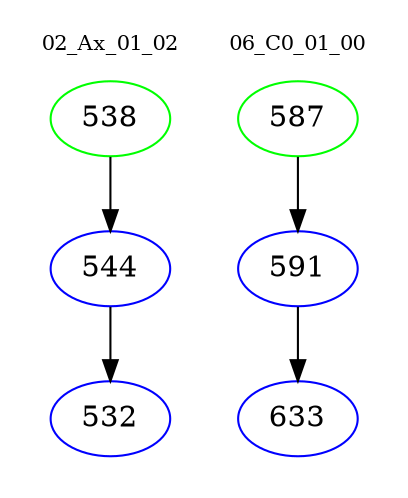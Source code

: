 digraph{
subgraph cluster_0 {
color = white
label = "02_Ax_01_02";
fontsize=10;
T0_538 [label="538", color="green"]
T0_538 -> T0_544 [color="black"]
T0_544 [label="544", color="blue"]
T0_544 -> T0_532 [color="black"]
T0_532 [label="532", color="blue"]
}
subgraph cluster_1 {
color = white
label = "06_C0_01_00";
fontsize=10;
T1_587 [label="587", color="green"]
T1_587 -> T1_591 [color="black"]
T1_591 [label="591", color="blue"]
T1_591 -> T1_633 [color="black"]
T1_633 [label="633", color="blue"]
}
}
